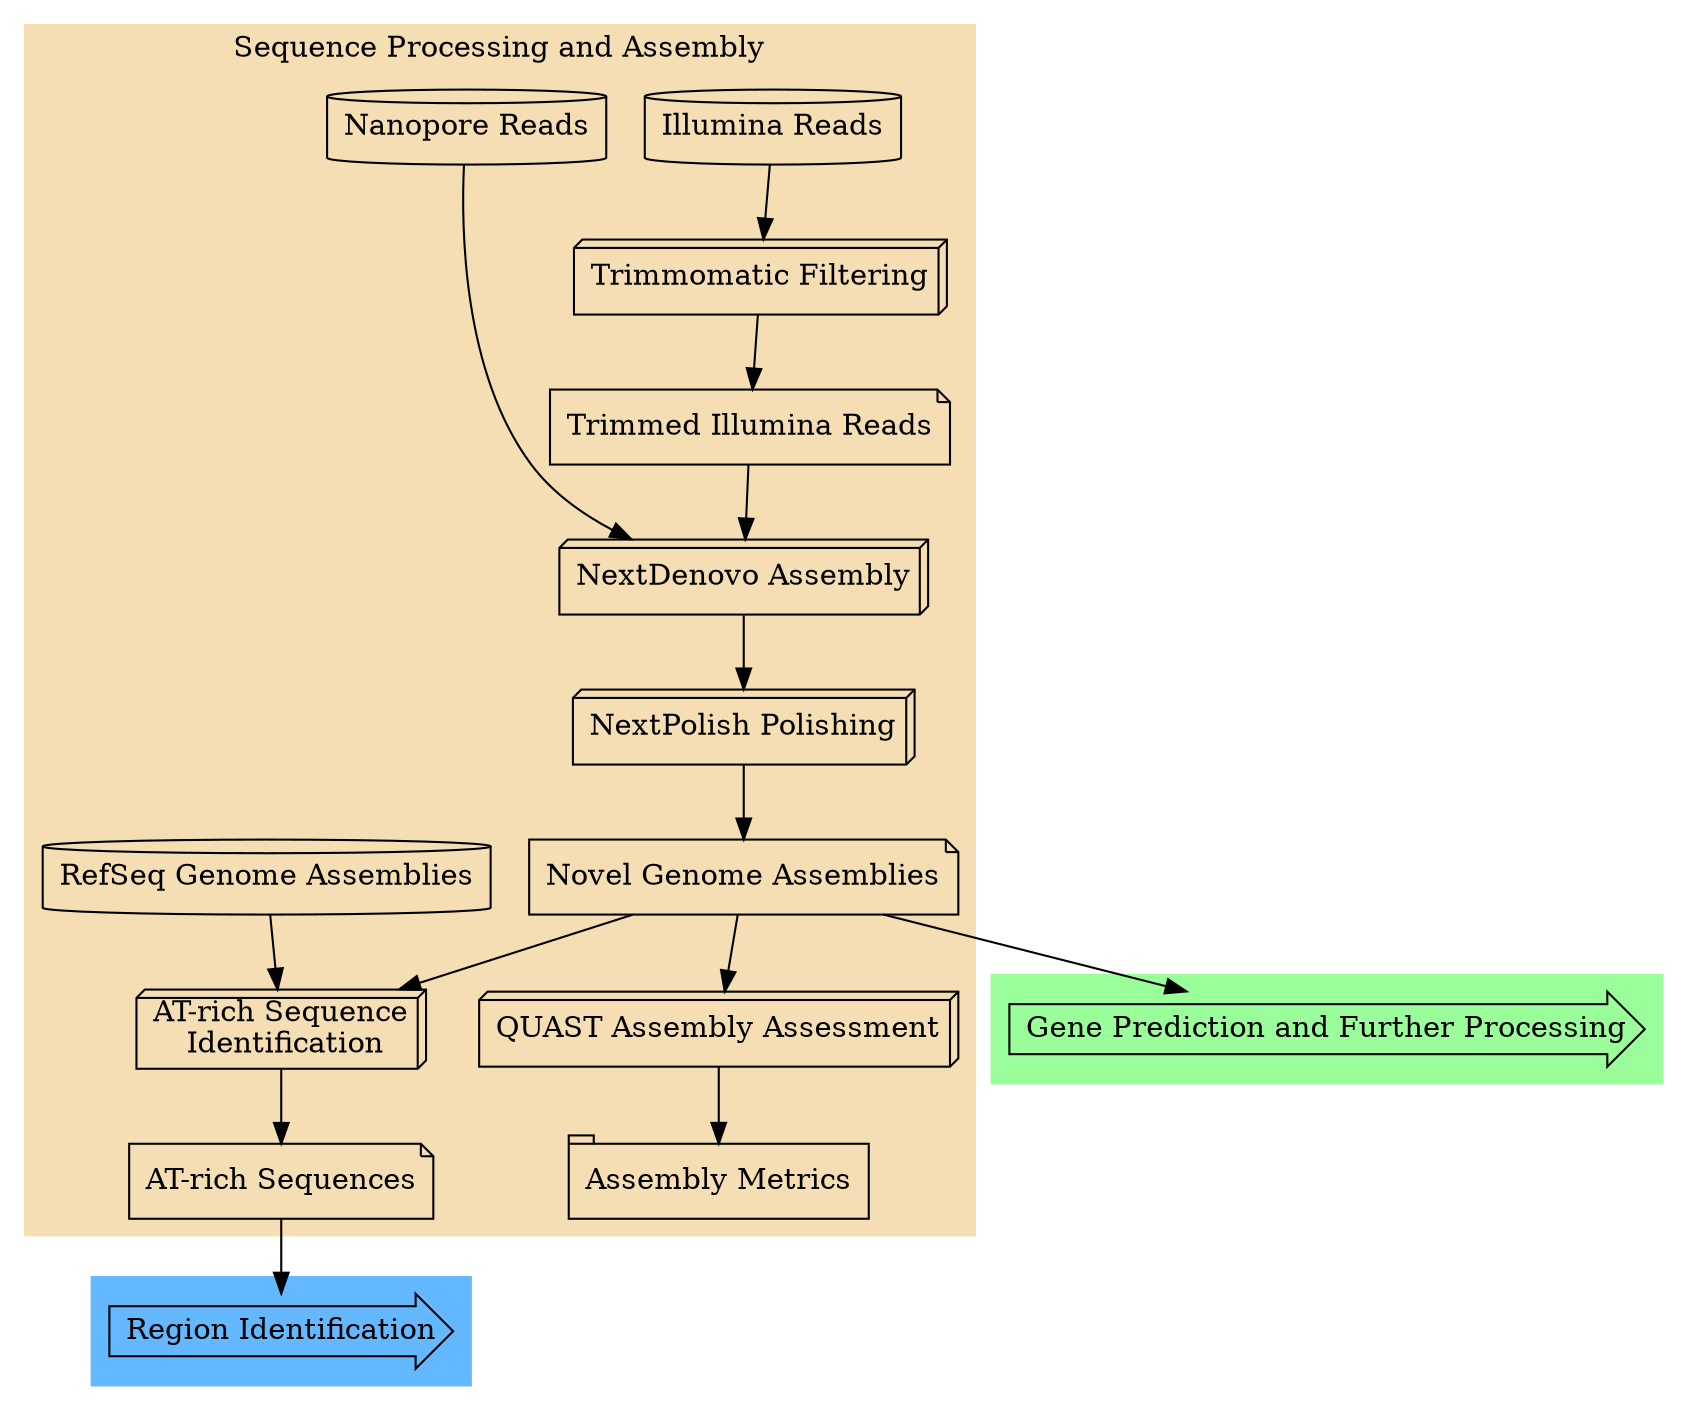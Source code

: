 digraph G{

	subgraph cluster_1 {
		 style = filled;
		 color = palegreen1;
		 "Gene Prediction and Further Processing" [shape = rarrow];
		 
	}
	
	#"Identify AT-rich Genomic Sequence" [shape = box3d];
	#splines = ortho;
	rankdir = "TB";
	subgraph cluster_0 {
		 style = filled;
		 color = wheat;
		 "Illumina Reads" [shape = cylinder];
		 "Trimmomatic Filtering" [shape = box3d];
		 "Nanopore Reads" [shape = cylinder];
		 "NextDenovo Assembly" [shape = box3d];
		 "NextPolish Polishing" [shape = box3d];
		 "Trimmed Illumina Reads" [shape = note];
		 "Novel Genome Assemblies" [shape = note];
		 "Illumina Reads" -> "Trimmomatic Filtering";
		 "Trimmomatic Filtering" -> "Trimmed Illumina Reads";
		 "Trimmed Illumina Reads" -> "NextDenovo Assembly";
		 "Nanopore Reads" -> "NextDenovo Assembly";
		 "NextDenovo Assembly" -> "NextPolish Polishing" -> "Novel Genome Assemblies";
		 "QUAST Assembly Assessment" [shape = box3d];
		 "Novel Genome Assemblies" -> "QUAST Assembly Assessment";
		 "Assembly Metrics" [shape = tab];
		 "QUAST Assembly Assessment" -> "Assembly Metrics";
		 #{rank = same; "Assembled Genomes"; "QUAST Assembly Assessment"};
		 {rank = same; "Illumina Reads"; "Nanopore Reads"};
		 label = "Sequence Processing and Assembly";
	 	 #{rank = same; "Novel GA"; "Gene Prediction and Further Processing"};
		 "AT-rich Sequence\n Identification" [shape = box3d];
		 "Novel Genome Assemblies" -> "AT-rich Sequence\n Identification";
		 "RefSeq Genome Assemblies" [shape = cylinder];
		 "RefSeq Genome Assemblies" -> "AT-rich Sequence\n Identification";
		 "AT-rich Sequence\n Identification" -> "AT-rich Sequences"
		 "AT-rich Sequences" [shape = note];
	}

	subgraph cluster_2 {
		 style = filled;
		 color = steelblue1;
		 "Region Identification" [shape = rarrow]
	}

	#"Assembled Genomes" -> "Identify AT-rich Genomic Sequence";
	"Novel Genome Assemblies" -> "Gene Prediction and Further Processing";
	"AT-rich Sequences" -> "Region Identification";
}